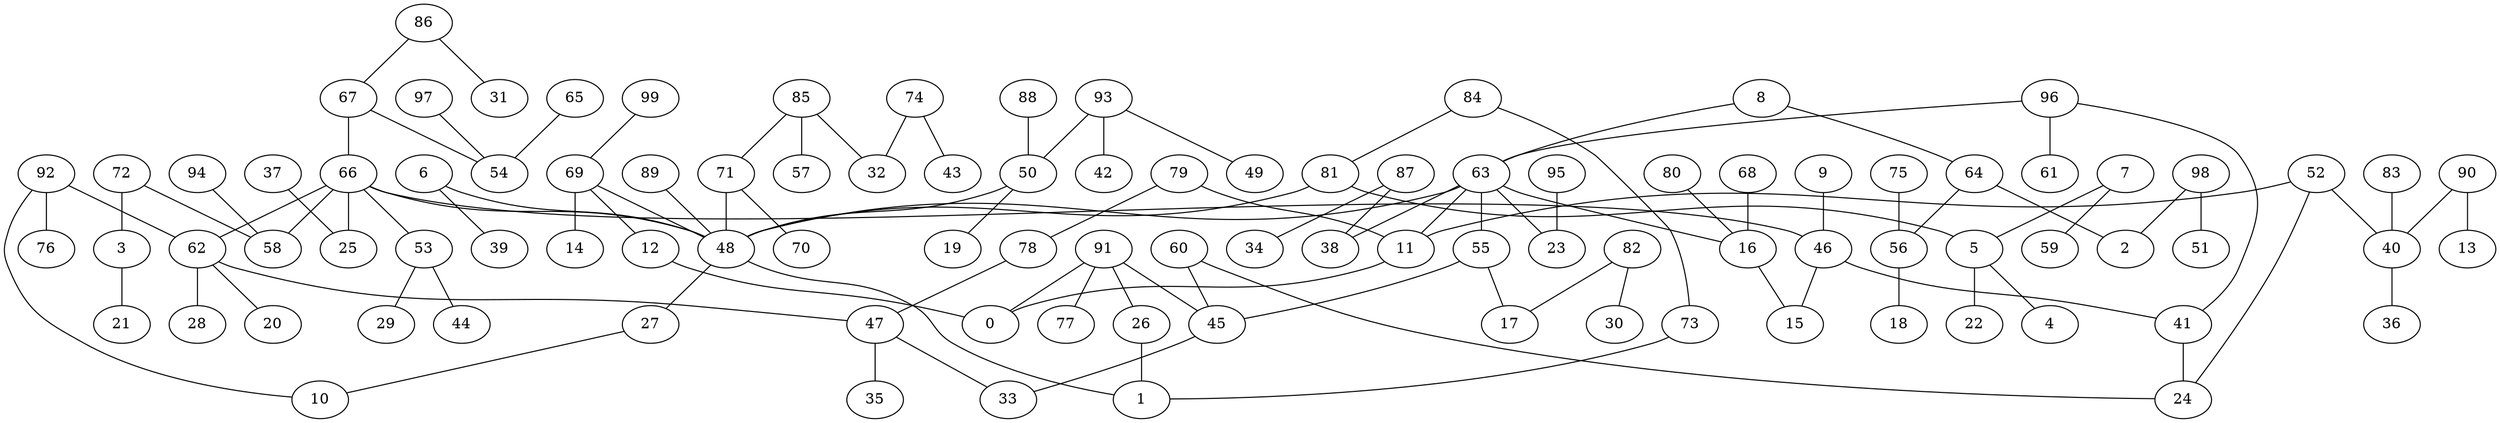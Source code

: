 digraph GG_graph {

subgraph G_graph {
edge [color = black]
"80" -> "16" [dir = none]
"60" -> "24" [dir = none]
"89" -> "48" [dir = none]
"97" -> "54" [dir = none]
"78" -> "47" [dir = none]
"86" -> "31" [dir = none]
"86" -> "67" [dir = none]
"91" -> "77" [dir = none]
"91" -> "26" [dir = none]
"91" -> "45" [dir = none]
"98" -> "51" [dir = none]
"98" -> "2" [dir = none]
"99" -> "69" [dir = none]
"92" -> "76" [dir = none]
"92" -> "10" [dir = none]
"92" -> "62" [dir = none]
"71" -> "70" [dir = none]
"71" -> "48" [dir = none]
"65" -> "54" [dir = none]
"7" -> "59" [dir = none]
"7" -> "5" [dir = none]
"27" -> "10" [dir = none]
"6" -> "39" [dir = none]
"6" -> "48" [dir = none]
"85" -> "57" [dir = none]
"85" -> "32" [dir = none]
"85" -> "71" [dir = none]
"53" -> "44" [dir = none]
"53" -> "29" [dir = none]
"5" -> "22" [dir = none]
"5" -> "4" [dir = none]
"87" -> "34" [dir = none]
"87" -> "38" [dir = none]
"88" -> "50" [dir = none]
"37" -> "25" [dir = none]
"46" -> "15" [dir = none]
"46" -> "41" [dir = none]
"3" -> "21" [dir = none]
"62" -> "28" [dir = none]
"62" -> "20" [dir = none]
"55" -> "17" [dir = none]
"55" -> "45" [dir = none]
"63" -> "23" [dir = none]
"63" -> "55" [dir = none]
"63" -> "38" [dir = none]
"63" -> "11" [dir = none]
"63" -> "16" [dir = none]
"63" -> "48" [dir = none]
"8" -> "64" [dir = none]
"8" -> "63" [dir = none]
"83" -> "40" [dir = none]
"90" -> "13" [dir = none]
"90" -> "40" [dir = none]
"11" -> "0" [dir = none]
"45" -> "33" [dir = none]
"48" -> "1" [dir = none]
"84" -> "73" [dir = none]
"84" -> "81" [dir = none]
"64" -> "2" [dir = none]
"64" -> "56" [dir = none]
"66" -> "53" [dir = none]
"66" -> "58" [dir = none]
"66" -> "46" [dir = none]
"66" -> "25" [dir = none]
"66" -> "62" [dir = none]
"66" -> "48" [dir = none]
"95" -> "23" [dir = none]
"81" -> "5" [dir = none]
"81" -> "48" [dir = none]
"69" -> "14" [dir = none]
"69" -> "48" [dir = none]
"93" -> "42" [dir = none]
"93" -> "49" [dir = none]
"93" -> "50" [dir = none]
"9" -> "46" [dir = none]
"50" -> "19" [dir = none]
"50" -> "48" [dir = none]
"67" -> "54" [dir = none]
"67" -> "66" [dir = none]
"40" -> "36" [dir = none]
"75" -> "56" [dir = none]
"56" -> "18" [dir = none]
"79" -> "78" [dir = none]
"79" -> "11" [dir = none]
"12" -> "0" [dir = none]
"94" -> "58" [dir = none]
"47" -> "35" [dir = none]
"96" -> "61" [dir = none]
"96" -> "63" [dir = none]
"52" -> "40" [dir = none]
"52" -> "24" [dir = none]
"52" -> "11" [dir = none]
"82" -> "30" [dir = none]
"82" -> "17" [dir = none]
"68" -> "16" [dir = none]
"74" -> "43" [dir = none]
"74" -> "32" [dir = none]
"72" -> "3" [dir = none]
"72" -> "58" [dir = none]
"16" -> "15" [dir = none]
"60" -> "45" [dir = none]
"69" -> "12" [dir = none]
"26" -> "1" [dir = none]
"47" -> "33" [dir = none]
"48" -> "27" [dir = none]
"73" -> "1" [dir = none]
"41" -> "24" [dir = none]
"91" -> "0" [dir = none]
"96" -> "41" [dir = none]
"62" -> "47" [dir = none]
}

}
